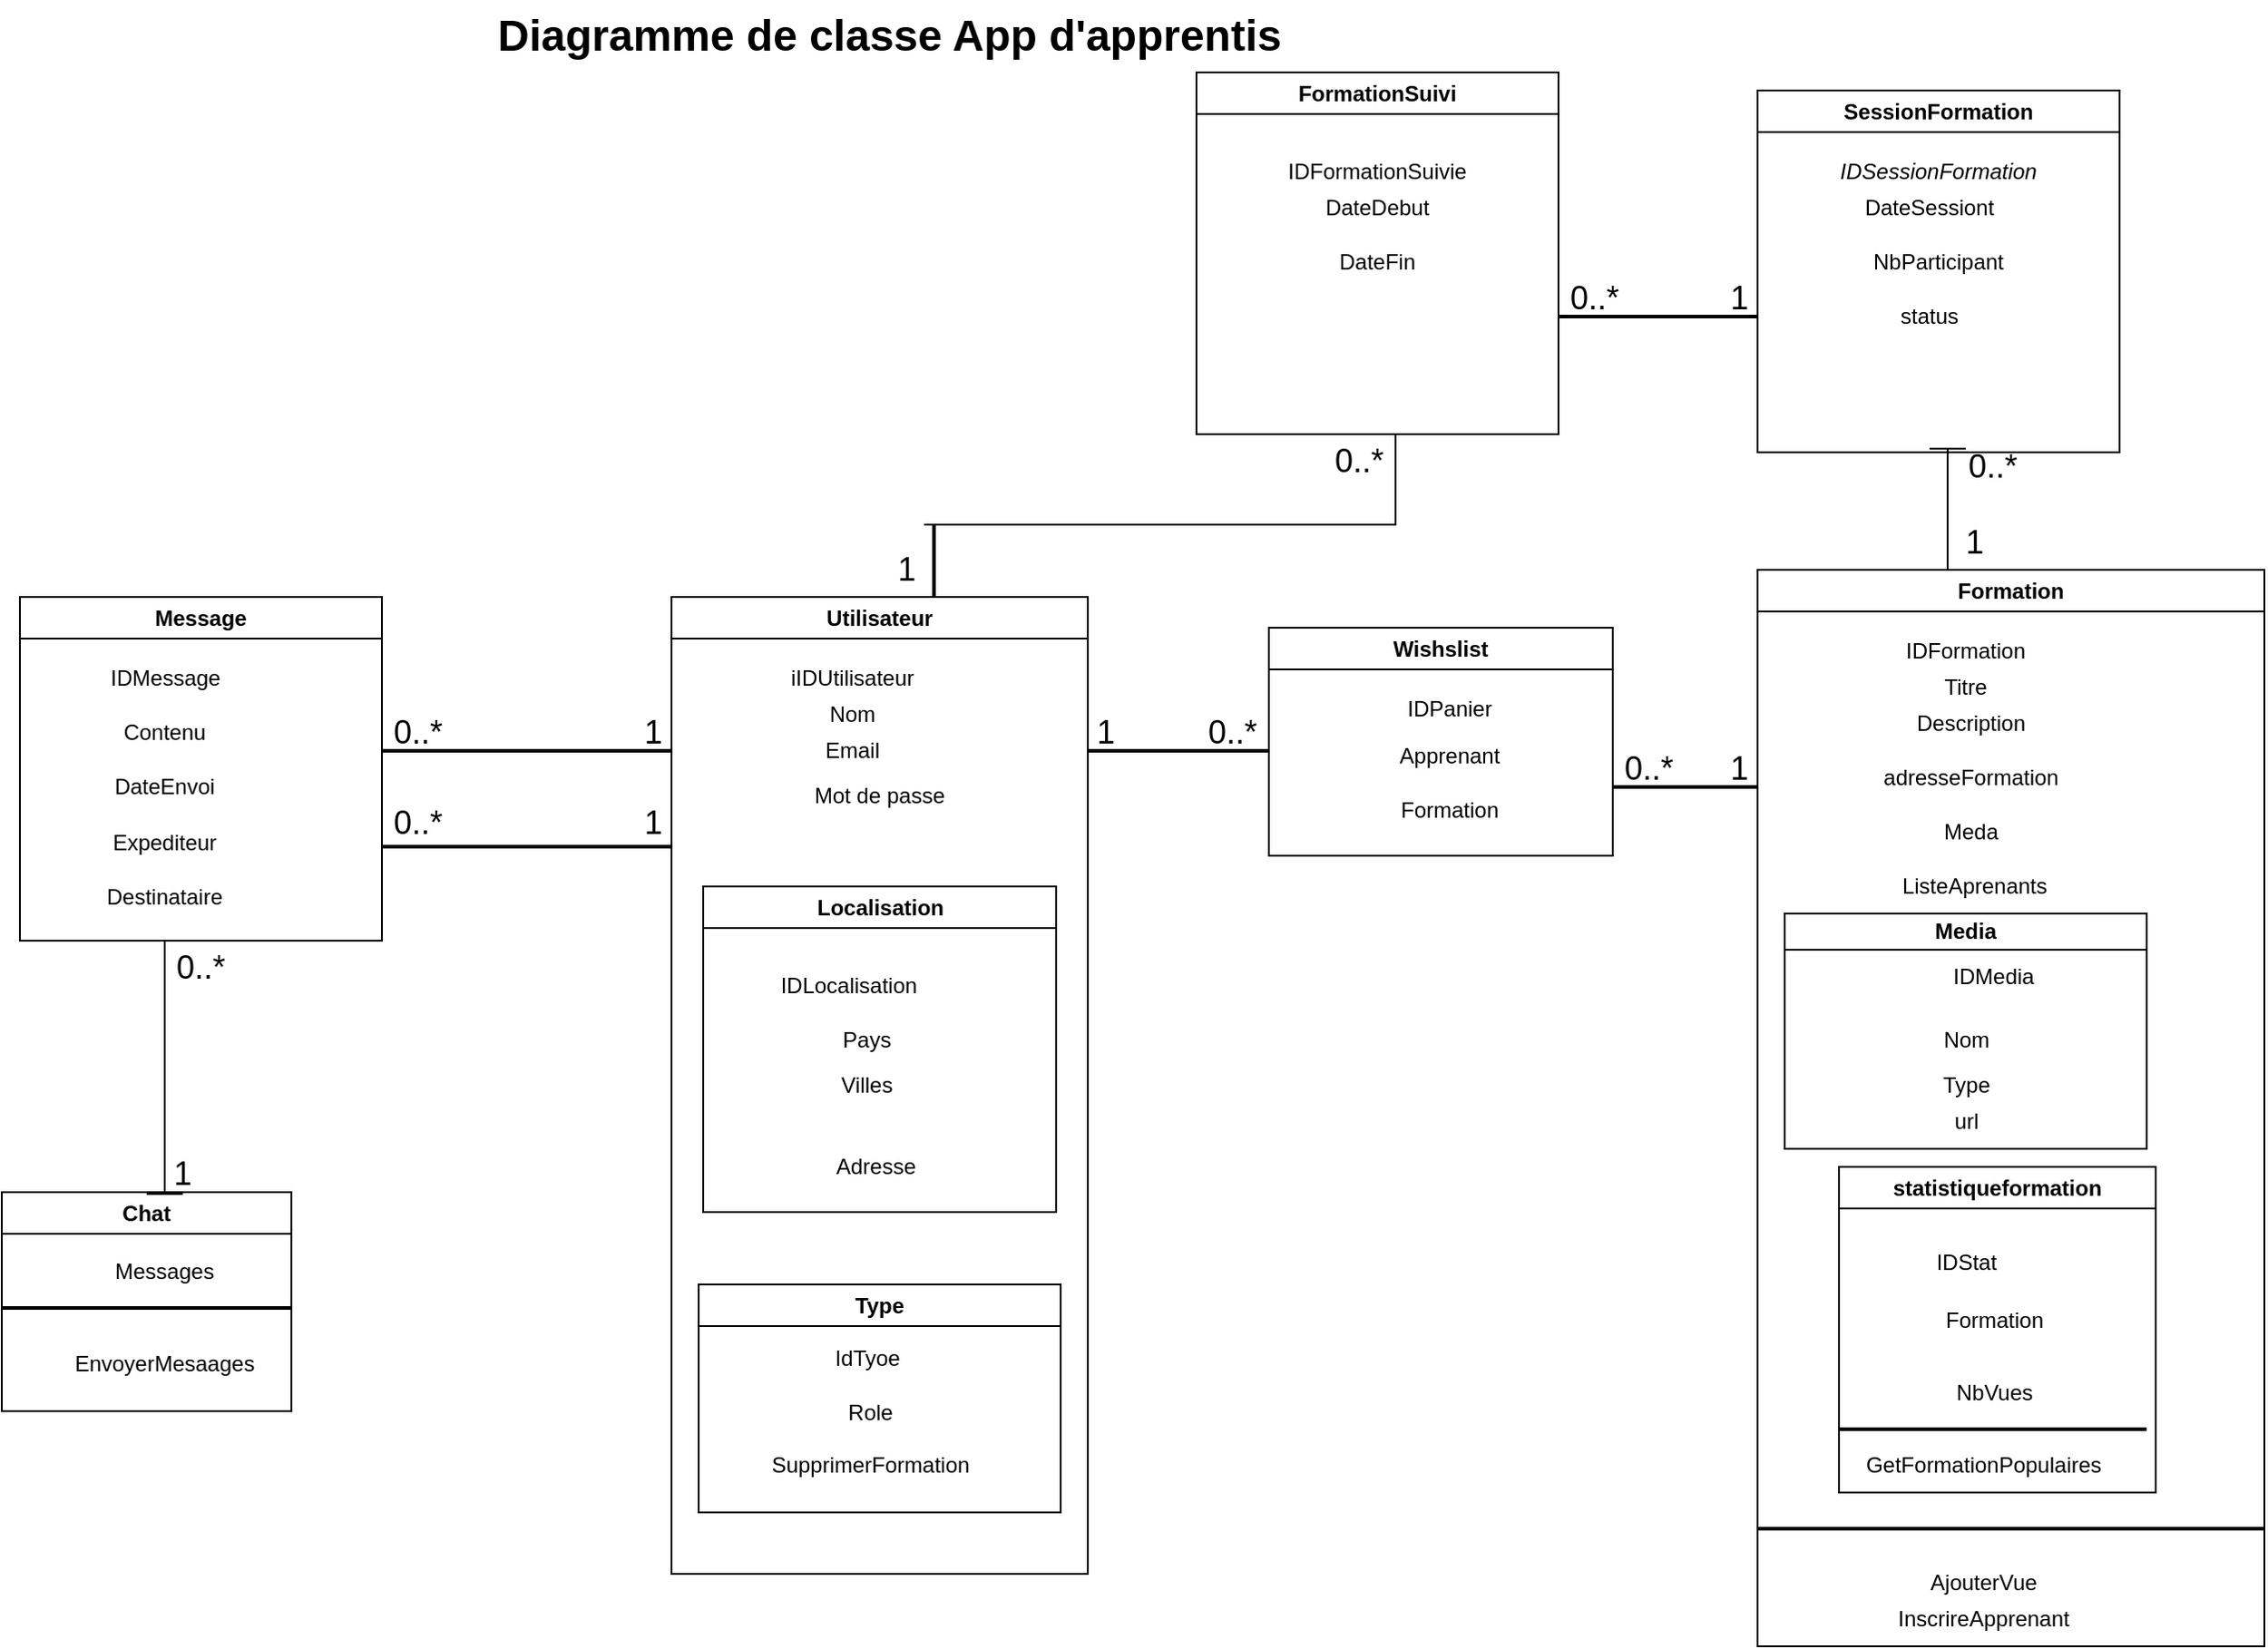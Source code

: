 <mxfile version="26.2.9">
  <diagram id="R2lEEEUBdFMjLlhIrx00" name="Page-1">
    <mxGraphModel dx="1667" dy="1843" grid="1" gridSize="10" guides="1" tooltips="1" connect="1" arrows="1" fold="1" page="1" pageScale="1" pageWidth="850" pageHeight="1100" math="0" shadow="0" extFonts="Permanent Marker^https://fonts.googleapis.com/css?family=Permanent+Marker">
      <root>
        <mxCell id="0" />
        <mxCell id="1" parent="0" />
        <mxCell id="XAkhsK_xrGMJO-f50MPg-201" value="Utilisateur" style="swimlane;whiteSpace=wrap;html=1;startSize=23;" vertex="1" parent="1">
          <mxGeometry x="460" y="90" width="230" height="540" as="geometry" />
        </mxCell>
        <mxCell id="XAkhsK_xrGMJO-f50MPg-202" value="iIDUtilisateur" style="text;html=1;align=center;verticalAlign=middle;whiteSpace=wrap;rounded=0;" vertex="1" parent="XAkhsK_xrGMJO-f50MPg-201">
          <mxGeometry x="55" y="30" width="90" height="30" as="geometry" />
        </mxCell>
        <mxCell id="XAkhsK_xrGMJO-f50MPg-203" value="Nom" style="text;html=1;align=center;verticalAlign=middle;whiteSpace=wrap;rounded=0;" vertex="1" parent="XAkhsK_xrGMJO-f50MPg-201">
          <mxGeometry x="70" y="50" width="60" height="30" as="geometry" />
        </mxCell>
        <mxCell id="XAkhsK_xrGMJO-f50MPg-204" value="Email" style="text;html=1;align=center;verticalAlign=middle;whiteSpace=wrap;rounded=0;" vertex="1" parent="XAkhsK_xrGMJO-f50MPg-201">
          <mxGeometry x="70" y="70" width="60" height="30" as="geometry" />
        </mxCell>
        <mxCell id="XAkhsK_xrGMJO-f50MPg-205" value="Mot de passe" style="text;html=1;align=center;verticalAlign=middle;whiteSpace=wrap;rounded=0;" vertex="1" parent="XAkhsK_xrGMJO-f50MPg-201">
          <mxGeometry x="70" y="95" width="90" height="30" as="geometry" />
        </mxCell>
        <mxCell id="XAkhsK_xrGMJO-f50MPg-246" value="Localisation" style="swimlane;whiteSpace=wrap;html=1;" vertex="1" parent="XAkhsK_xrGMJO-f50MPg-201">
          <mxGeometry x="17.5" y="160" width="195" height="180" as="geometry" />
        </mxCell>
        <mxCell id="XAkhsK_xrGMJO-f50MPg-247" value="IDLocalisation" style="text;html=1;align=center;verticalAlign=middle;whiteSpace=wrap;rounded=0;" vertex="1" parent="XAkhsK_xrGMJO-f50MPg-246">
          <mxGeometry x="50" y="40" width="60" height="30" as="geometry" />
        </mxCell>
        <mxCell id="XAkhsK_xrGMJO-f50MPg-248" value="Pays" style="text;html=1;align=center;verticalAlign=middle;whiteSpace=wrap;rounded=0;" vertex="1" parent="XAkhsK_xrGMJO-f50MPg-246">
          <mxGeometry x="60" y="70" width="60" height="30" as="geometry" />
        </mxCell>
        <mxCell id="XAkhsK_xrGMJO-f50MPg-249" value="Villes" style="text;html=1;align=center;verticalAlign=middle;whiteSpace=wrap;rounded=0;" vertex="1" parent="XAkhsK_xrGMJO-f50MPg-246">
          <mxGeometry x="60" y="100" width="60" height="20" as="geometry" />
        </mxCell>
        <mxCell id="XAkhsK_xrGMJO-f50MPg-250" value="Adresse" style="text;html=1;align=center;verticalAlign=middle;whiteSpace=wrap;rounded=0;" vertex="1" parent="XAkhsK_xrGMJO-f50MPg-246">
          <mxGeometry x="65" y="140" width="60" height="30" as="geometry" />
        </mxCell>
        <mxCell id="XAkhsK_xrGMJO-f50MPg-211" value="Type" style="swimlane;whiteSpace=wrap;html=1;" vertex="1" parent="XAkhsK_xrGMJO-f50MPg-201">
          <mxGeometry x="15" y="380" width="200" height="126" as="geometry" />
        </mxCell>
        <mxCell id="XAkhsK_xrGMJO-f50MPg-212" value="IdTyoe&amp;nbsp;" style="text;html=1;align=center;verticalAlign=middle;whiteSpace=wrap;rounded=0;" vertex="1" parent="XAkhsK_xrGMJO-f50MPg-211">
          <mxGeometry x="65" y="26" width="60" height="30" as="geometry" />
        </mxCell>
        <mxCell id="XAkhsK_xrGMJO-f50MPg-213" value="Role" style="text;html=1;align=center;verticalAlign=middle;whiteSpace=wrap;rounded=0;" vertex="1" parent="XAkhsK_xrGMJO-f50MPg-211">
          <mxGeometry x="65" y="56" width="60" height="30" as="geometry" />
        </mxCell>
        <mxCell id="XAkhsK_xrGMJO-f50MPg-214" value="SupprimerFormation" style="text;html=1;align=center;verticalAlign=middle;whiteSpace=wrap;rounded=0;" vertex="1" parent="XAkhsK_xrGMJO-f50MPg-211">
          <mxGeometry x="65" y="85" width="60" height="30" as="geometry" />
        </mxCell>
        <mxCell id="XAkhsK_xrGMJO-f50MPg-218" value="Message" style="swimlane;whiteSpace=wrap;html=1;align=center;" vertex="1" parent="1">
          <mxGeometry x="100" y="90" width="200" height="190" as="geometry" />
        </mxCell>
        <mxCell id="XAkhsK_xrGMJO-f50MPg-219" value="IDMessage" style="text;html=1;align=center;verticalAlign=middle;resizable=0;points=[];autosize=1;strokeColor=none;fillColor=none;" vertex="1" parent="XAkhsK_xrGMJO-f50MPg-218">
          <mxGeometry x="40" y="30" width="80" height="30" as="geometry" />
        </mxCell>
        <mxCell id="XAkhsK_xrGMJO-f50MPg-220" value="Contenu" style="text;html=1;align=center;verticalAlign=middle;whiteSpace=wrap;rounded=0;" vertex="1" parent="XAkhsK_xrGMJO-f50MPg-218">
          <mxGeometry x="50" y="60" width="60" height="30" as="geometry" />
        </mxCell>
        <mxCell id="XAkhsK_xrGMJO-f50MPg-221" value="DateEnvoi" style="text;html=1;align=center;verticalAlign=middle;whiteSpace=wrap;rounded=0;" vertex="1" parent="XAkhsK_xrGMJO-f50MPg-218">
          <mxGeometry x="50" y="90" width="60" height="30" as="geometry" />
        </mxCell>
        <mxCell id="XAkhsK_xrGMJO-f50MPg-222" value="Expediteur" style="text;html=1;align=center;verticalAlign=middle;whiteSpace=wrap;rounded=0;" vertex="1" parent="XAkhsK_xrGMJO-f50MPg-218">
          <mxGeometry x="50" y="121" width="60" height="30" as="geometry" />
        </mxCell>
        <mxCell id="XAkhsK_xrGMJO-f50MPg-223" value="Destinataire" style="text;html=1;align=center;verticalAlign=middle;whiteSpace=wrap;rounded=0;" vertex="1" parent="XAkhsK_xrGMJO-f50MPg-218">
          <mxGeometry x="50" y="151" width="60" height="30" as="geometry" />
        </mxCell>
        <mxCell id="XAkhsK_xrGMJO-f50MPg-227" value="Formation" style="swimlane;whiteSpace=wrap;html=1;" vertex="1" parent="1">
          <mxGeometry x="1060" y="75" width="280" height="595" as="geometry" />
        </mxCell>
        <mxCell id="XAkhsK_xrGMJO-f50MPg-228" value="IDFormation" style="text;html=1;align=center;verticalAlign=middle;whiteSpace=wrap;rounded=0;" vertex="1" parent="XAkhsK_xrGMJO-f50MPg-227">
          <mxGeometry x="85" y="30" width="60" height="30" as="geometry" />
        </mxCell>
        <mxCell id="XAkhsK_xrGMJO-f50MPg-229" value="Titre" style="text;html=1;align=center;verticalAlign=middle;whiteSpace=wrap;rounded=0;" vertex="1" parent="XAkhsK_xrGMJO-f50MPg-227">
          <mxGeometry x="85" y="50" width="60" height="30" as="geometry" />
        </mxCell>
        <mxCell id="XAkhsK_xrGMJO-f50MPg-230" value="Description" style="text;html=1;align=center;verticalAlign=middle;whiteSpace=wrap;rounded=0;" vertex="1" parent="XAkhsK_xrGMJO-f50MPg-227">
          <mxGeometry x="87.5" y="70" width="60" height="30" as="geometry" />
        </mxCell>
        <mxCell id="XAkhsK_xrGMJO-f50MPg-231" value="adresseFormation" style="text;html=1;align=center;verticalAlign=middle;whiteSpace=wrap;rounded=0;" vertex="1" parent="XAkhsK_xrGMJO-f50MPg-227">
          <mxGeometry x="87.5" y="100" width="60" height="30" as="geometry" />
        </mxCell>
        <mxCell id="XAkhsK_xrGMJO-f50MPg-232" value="Meda" style="text;html=1;align=center;verticalAlign=middle;whiteSpace=wrap;rounded=0;" vertex="1" parent="XAkhsK_xrGMJO-f50MPg-227">
          <mxGeometry x="87.5" y="130" width="60" height="30" as="geometry" />
        </mxCell>
        <mxCell id="XAkhsK_xrGMJO-f50MPg-233" value="" style="line;strokeWidth=2;html=1;" vertex="1" parent="XAkhsK_xrGMJO-f50MPg-227">
          <mxGeometry y="525" width="280" height="10" as="geometry" />
        </mxCell>
        <mxCell id="XAkhsK_xrGMJO-f50MPg-234" value="ListeAprenants" style="text;html=1;align=center;verticalAlign=middle;whiteSpace=wrap;rounded=0;" vertex="1" parent="XAkhsK_xrGMJO-f50MPg-227">
          <mxGeometry x="90" y="160" width="60" height="30" as="geometry" />
        </mxCell>
        <mxCell id="XAkhsK_xrGMJO-f50MPg-235" value="AjouterVue" style="text;html=1;align=center;verticalAlign=middle;whiteSpace=wrap;rounded=0;" vertex="1" parent="XAkhsK_xrGMJO-f50MPg-227">
          <mxGeometry x="95" y="545" width="60" height="30" as="geometry" />
        </mxCell>
        <mxCell id="XAkhsK_xrGMJO-f50MPg-236" value="InscrireApprenant" style="text;html=1;align=center;verticalAlign=middle;whiteSpace=wrap;rounded=0;" vertex="1" parent="XAkhsK_xrGMJO-f50MPg-227">
          <mxGeometry x="95" y="565" width="60" height="30" as="geometry" />
        </mxCell>
        <mxCell id="XAkhsK_xrGMJO-f50MPg-273" value="Media" style="swimlane;whiteSpace=wrap;html=1;startSize=20;" vertex="1" parent="XAkhsK_xrGMJO-f50MPg-227">
          <mxGeometry x="15" y="190" width="200" height="130" as="geometry" />
        </mxCell>
        <mxCell id="XAkhsK_xrGMJO-f50MPg-274" value="url" style="text;html=1;align=center;verticalAlign=middle;resizable=0;points=[];autosize=1;strokeColor=none;fillColor=none;" vertex="1" parent="XAkhsK_xrGMJO-f50MPg-273">
          <mxGeometry x="80" y="100" width="40" height="30" as="geometry" />
        </mxCell>
        <mxCell id="XAkhsK_xrGMJO-f50MPg-275" value="Type" style="text;html=1;align=center;verticalAlign=middle;resizable=0;points=[];autosize=1;strokeColor=none;fillColor=none;" vertex="1" parent="XAkhsK_xrGMJO-f50MPg-273">
          <mxGeometry x="75" y="80" width="50" height="30" as="geometry" />
        </mxCell>
        <mxCell id="XAkhsK_xrGMJO-f50MPg-276" value="Nom" style="text;html=1;align=center;verticalAlign=middle;resizable=0;points=[];autosize=1;strokeColor=none;fillColor=none;" vertex="1" parent="XAkhsK_xrGMJO-f50MPg-273">
          <mxGeometry x="75" y="55" width="50" height="30" as="geometry" />
        </mxCell>
        <mxCell id="XAkhsK_xrGMJO-f50MPg-277" value="IDMedia" style="text;html=1;align=center;verticalAlign=middle;resizable=0;points=[];autosize=1;strokeColor=none;fillColor=none;" vertex="1" parent="XAkhsK_xrGMJO-f50MPg-273">
          <mxGeometry x="80" y="20" width="70" height="30" as="geometry" />
        </mxCell>
        <mxCell id="XAkhsK_xrGMJO-f50MPg-251" value="statistiqueformation" style="swimlane;whiteSpace=wrap;html=1;" vertex="1" parent="XAkhsK_xrGMJO-f50MPg-227">
          <mxGeometry x="45" y="330" width="175" height="180" as="geometry" />
        </mxCell>
        <mxCell id="XAkhsK_xrGMJO-f50MPg-252" value="Formation" style="text;html=1;align=center;verticalAlign=middle;whiteSpace=wrap;rounded=0;" vertex="1" parent="XAkhsK_xrGMJO-f50MPg-251">
          <mxGeometry x="56" y="70" width="60" height="30" as="geometry" />
        </mxCell>
        <mxCell id="XAkhsK_xrGMJO-f50MPg-253" value="NbVues" style="text;html=1;align=center;verticalAlign=middle;whiteSpace=wrap;rounded=0;" vertex="1" parent="XAkhsK_xrGMJO-f50MPg-251">
          <mxGeometry x="56" y="110" width="60" height="30" as="geometry" />
        </mxCell>
        <mxCell id="XAkhsK_xrGMJO-f50MPg-254" value="GetFormationPopulaires" style="text;html=1;align=center;verticalAlign=middle;whiteSpace=wrap;rounded=0;" vertex="1" parent="XAkhsK_xrGMJO-f50MPg-251">
          <mxGeometry x="50" y="150" width="60" height="30" as="geometry" />
        </mxCell>
        <mxCell id="XAkhsK_xrGMJO-f50MPg-255" value="" style="line;strokeWidth=2;html=1;" vertex="1" parent="XAkhsK_xrGMJO-f50MPg-251">
          <mxGeometry y="140" width="170" height="10" as="geometry" />
        </mxCell>
        <mxCell id="XAkhsK_xrGMJO-f50MPg-256" value="IDStat" style="text;html=1;align=center;verticalAlign=middle;resizable=0;points=[];autosize=1;strokeColor=none;fillColor=none;" vertex="1" parent="XAkhsK_xrGMJO-f50MPg-251">
          <mxGeometry x="40" y="38" width="60" height="30" as="geometry" />
        </mxCell>
        <mxCell id="XAkhsK_xrGMJO-f50MPg-238" value="Chat" style="swimlane;whiteSpace=wrap;html=1;startSize=23;" vertex="1" parent="1">
          <mxGeometry x="90" y="419" width="160" height="121" as="geometry" />
        </mxCell>
        <mxCell id="XAkhsK_xrGMJO-f50MPg-239" value="Messages" style="text;html=1;align=center;verticalAlign=middle;whiteSpace=wrap;rounded=0;" vertex="1" parent="XAkhsK_xrGMJO-f50MPg-238">
          <mxGeometry x="60" y="29" width="60" height="30" as="geometry" />
        </mxCell>
        <mxCell id="XAkhsK_xrGMJO-f50MPg-240" value="" style="line;strokeWidth=2;html=1;" vertex="1" parent="XAkhsK_xrGMJO-f50MPg-238">
          <mxGeometry y="59" width="160" height="10" as="geometry" />
        </mxCell>
        <mxCell id="XAkhsK_xrGMJO-f50MPg-241" value="EnvoyerMesaages" style="text;html=1;align=center;verticalAlign=middle;whiteSpace=wrap;rounded=0;" vertex="1" parent="XAkhsK_xrGMJO-f50MPg-238">
          <mxGeometry x="60" y="80" width="60" height="30" as="geometry" />
        </mxCell>
        <mxCell id="XAkhsK_xrGMJO-f50MPg-242" value="Wishslist" style="swimlane;whiteSpace=wrap;html=1;" vertex="1" parent="1">
          <mxGeometry x="790" y="107" width="190" height="126" as="geometry" />
        </mxCell>
        <mxCell id="XAkhsK_xrGMJO-f50MPg-243" value="IDPanier" style="text;html=1;align=center;verticalAlign=middle;whiteSpace=wrap;rounded=0;" vertex="1" parent="XAkhsK_xrGMJO-f50MPg-242">
          <mxGeometry x="70" y="35" width="60" height="20" as="geometry" />
        </mxCell>
        <mxCell id="XAkhsK_xrGMJO-f50MPg-244" value="Apprenant" style="text;html=1;align=center;verticalAlign=middle;whiteSpace=wrap;rounded=0;" vertex="1" parent="XAkhsK_xrGMJO-f50MPg-242">
          <mxGeometry x="70" y="56" width="60" height="30" as="geometry" />
        </mxCell>
        <mxCell id="XAkhsK_xrGMJO-f50MPg-245" value="Formation" style="text;html=1;align=center;verticalAlign=middle;whiteSpace=wrap;rounded=0;" vertex="1" parent="XAkhsK_xrGMJO-f50MPg-242">
          <mxGeometry x="70" y="86" width="60" height="30" as="geometry" />
        </mxCell>
        <mxCell id="XAkhsK_xrGMJO-f50MPg-260" value="Diagramme de classe App d&#39;apprentis" style="text;strokeColor=none;fillColor=none;html=1;fontSize=24;fontStyle=1;verticalAlign=middle;align=center;" vertex="1" parent="1">
          <mxGeometry x="520" y="-240" width="120" height="40" as="geometry" />
        </mxCell>
        <mxCell id="XAkhsK_xrGMJO-f50MPg-262" value="&lt;font style=&quot;font-size: 18px;&quot;&gt;1&lt;/font&gt;" style="text;html=1;align=center;verticalAlign=middle;whiteSpace=wrap;rounded=0;" vertex="1" parent="1">
          <mxGeometry x="160" y="394" width="60" height="30" as="geometry" />
        </mxCell>
        <mxCell id="XAkhsK_xrGMJO-f50MPg-263" value="1" style="text;html=1;align=center;verticalAlign=middle;whiteSpace=wrap;rounded=0;fontSize=18;rotation=0;" vertex="1" parent="1">
          <mxGeometry x="420" y="150" width="60" height="30" as="geometry" />
        </mxCell>
        <mxCell id="XAkhsK_xrGMJO-f50MPg-264" value="" style="shape=crossbar;whiteSpace=wrap;html=1;rounded=1;direction=south;" vertex="1" parent="1">
          <mxGeometry x="170" y="280" width="20" height="140" as="geometry" />
        </mxCell>
        <mxCell id="XAkhsK_xrGMJO-f50MPg-265" value="" style="line;strokeWidth=2;html=1;" vertex="1" parent="1">
          <mxGeometry x="300" y="170" width="160" height="10" as="geometry" />
        </mxCell>
        <mxCell id="XAkhsK_xrGMJO-f50MPg-266" value="0..*" style="text;html=1;align=center;verticalAlign=middle;whiteSpace=wrap;rounded=0;fontSize=18;" vertex="1" parent="1">
          <mxGeometry x="290" y="150" width="60" height="30" as="geometry" />
        </mxCell>
        <mxCell id="XAkhsK_xrGMJO-f50MPg-267" value="0..*" style="text;html=1;align=center;verticalAlign=middle;whiteSpace=wrap;rounded=0;fontSize=18;" vertex="1" parent="1">
          <mxGeometry x="170" y="280" width="60" height="30" as="geometry" />
        </mxCell>
        <mxCell id="XAkhsK_xrGMJO-f50MPg-268" value="" style="line;strokeWidth=2;html=1;" vertex="1" parent="1">
          <mxGeometry x="300" y="223" width="160" height="10" as="geometry" />
        </mxCell>
        <mxCell id="XAkhsK_xrGMJO-f50MPg-269" value="FormationSuivi" style="swimlane;whiteSpace=wrap;html=1;startSize=23;" vertex="1" parent="1">
          <mxGeometry x="750" y="-200" width="200" height="200" as="geometry" />
        </mxCell>
        <mxCell id="XAkhsK_xrGMJO-f50MPg-270" value="IDFormationSuivie" style="text;html=1;align=center;verticalAlign=middle;whiteSpace=wrap;rounded=0;" vertex="1" parent="XAkhsK_xrGMJO-f50MPg-269">
          <mxGeometry x="70" y="40" width="60" height="30" as="geometry" />
        </mxCell>
        <mxCell id="XAkhsK_xrGMJO-f50MPg-271" value="DateDebut" style="text;html=1;align=center;verticalAlign=middle;whiteSpace=wrap;rounded=0;" vertex="1" parent="XAkhsK_xrGMJO-f50MPg-269">
          <mxGeometry x="70" y="60" width="60" height="30" as="geometry" />
        </mxCell>
        <mxCell id="XAkhsK_xrGMJO-f50MPg-272" value="DateFin" style="text;html=1;align=center;verticalAlign=middle;whiteSpace=wrap;rounded=0;" vertex="1" parent="XAkhsK_xrGMJO-f50MPg-269">
          <mxGeometry x="70" y="90" width="60" height="30" as="geometry" />
        </mxCell>
        <mxCell id="XAkhsK_xrGMJO-f50MPg-278" value="SessionFormation" style="swimlane;whiteSpace=wrap;html=1;" vertex="1" parent="1">
          <mxGeometry x="1060" y="-190" width="200" height="200" as="geometry" />
        </mxCell>
        <mxCell id="XAkhsK_xrGMJO-f50MPg-279" value="&lt;i&gt;IDSessionFormation&lt;/i&gt;" style="text;html=1;align=center;verticalAlign=middle;whiteSpace=wrap;rounded=0;" vertex="1" parent="XAkhsK_xrGMJO-f50MPg-278">
          <mxGeometry x="70" y="30" width="60" height="30" as="geometry" />
        </mxCell>
        <mxCell id="XAkhsK_xrGMJO-f50MPg-280" value="DateSessiont" style="text;html=1;align=center;verticalAlign=middle;whiteSpace=wrap;rounded=0;" vertex="1" parent="XAkhsK_xrGMJO-f50MPg-278">
          <mxGeometry x="65" y="50" width="60" height="30" as="geometry" />
        </mxCell>
        <mxCell id="XAkhsK_xrGMJO-f50MPg-281" value="NbParticipant" style="text;html=1;align=center;verticalAlign=middle;whiteSpace=wrap;rounded=0;" vertex="1" parent="XAkhsK_xrGMJO-f50MPg-278">
          <mxGeometry x="70" y="80" width="60" height="30" as="geometry" />
        </mxCell>
        <mxCell id="XAkhsK_xrGMJO-f50MPg-282" value="status" style="text;html=1;align=center;verticalAlign=middle;whiteSpace=wrap;rounded=0;" vertex="1" parent="XAkhsK_xrGMJO-f50MPg-278">
          <mxGeometry x="65" y="110" width="60" height="30" as="geometry" />
        </mxCell>
        <mxCell id="XAkhsK_xrGMJO-f50MPg-283" value="0..*" style="text;html=1;align=center;verticalAlign=middle;whiteSpace=wrap;rounded=0;fontSize=18;" vertex="1" parent="1">
          <mxGeometry x="290" y="200" width="60" height="30" as="geometry" />
        </mxCell>
        <mxCell id="XAkhsK_xrGMJO-f50MPg-288" value="&lt;font style=&quot;font-size: 18px;&quot;&gt;1&lt;/font&gt;" style="text;html=1;align=center;verticalAlign=middle;whiteSpace=wrap;rounded=0;" vertex="1" parent="1">
          <mxGeometry x="1150" y="45" width="60" height="30" as="geometry" />
        </mxCell>
        <mxCell id="XAkhsK_xrGMJO-f50MPg-289" value="" style="shape=crossbar;whiteSpace=wrap;html=1;rounded=1;direction=south;" vertex="1" parent="1">
          <mxGeometry x="1155" y="8" width="20" height="67" as="geometry" />
        </mxCell>
        <mxCell id="XAkhsK_xrGMJO-f50MPg-290" value="0..*" style="text;html=1;align=center;verticalAlign=middle;whiteSpace=wrap;rounded=0;fontSize=18;" vertex="1" parent="1">
          <mxGeometry x="1160" y="3" width="60" height="30" as="geometry" />
        </mxCell>
        <mxCell id="XAkhsK_xrGMJO-f50MPg-291" value="1" style="text;html=1;align=center;verticalAlign=middle;whiteSpace=wrap;rounded=0;fontSize=18;rotation=0;" vertex="1" parent="1">
          <mxGeometry x="420" y="200" width="60" height="30" as="geometry" />
        </mxCell>
        <mxCell id="XAkhsK_xrGMJO-f50MPg-292" value="1" style="text;html=1;align=center;verticalAlign=middle;whiteSpace=wrap;rounded=0;fontSize=18;rotation=0;" vertex="1" parent="1">
          <mxGeometry x="1020" y="-90" width="60" height="30" as="geometry" />
        </mxCell>
        <mxCell id="XAkhsK_xrGMJO-f50MPg-293" value="" style="line;strokeWidth=2;html=1;" vertex="1" parent="1">
          <mxGeometry x="950" y="-70" width="110" height="10" as="geometry" />
        </mxCell>
        <mxCell id="XAkhsK_xrGMJO-f50MPg-294" value="0..*" style="text;html=1;align=center;verticalAlign=middle;whiteSpace=wrap;rounded=0;fontSize=18;" vertex="1" parent="1">
          <mxGeometry x="940" y="-90" width="60" height="30" as="geometry" />
        </mxCell>
        <mxCell id="XAkhsK_xrGMJO-f50MPg-295" value="1" style="text;html=1;align=center;verticalAlign=middle;whiteSpace=wrap;rounded=0;fontSize=18;rotation=0;" vertex="1" parent="1">
          <mxGeometry x="670" y="150" width="60" height="30" as="geometry" />
        </mxCell>
        <mxCell id="XAkhsK_xrGMJO-f50MPg-297" value="0..*" style="text;html=1;align=center;verticalAlign=middle;whiteSpace=wrap;rounded=0;fontSize=18;" vertex="1" parent="1">
          <mxGeometry x="740" y="150" width="60" height="30" as="geometry" />
        </mxCell>
        <mxCell id="XAkhsK_xrGMJO-f50MPg-301" value="1" style="text;html=1;align=center;verticalAlign=middle;whiteSpace=wrap;rounded=0;fontSize=18;rotation=0;" vertex="1" parent="1">
          <mxGeometry x="1020" y="170" width="60" height="30" as="geometry" />
        </mxCell>
        <mxCell id="XAkhsK_xrGMJO-f50MPg-302" value="" style="line;strokeWidth=2;html=1;" vertex="1" parent="1">
          <mxGeometry x="980" y="190" width="80" height="10" as="geometry" />
        </mxCell>
        <mxCell id="XAkhsK_xrGMJO-f50MPg-303" value="0..*" style="text;html=1;align=center;verticalAlign=middle;whiteSpace=wrap;rounded=0;fontSize=18;" vertex="1" parent="1">
          <mxGeometry x="970" y="170" width="60" height="30" as="geometry" />
        </mxCell>
        <mxCell id="XAkhsK_xrGMJO-f50MPg-306" value="" style="line;strokeWidth=2;html=1;" vertex="1" parent="1">
          <mxGeometry x="690" y="170" width="100" height="10" as="geometry" />
        </mxCell>
        <mxCell id="XAkhsK_xrGMJO-f50MPg-309" value="1" style="text;html=1;align=center;verticalAlign=middle;whiteSpace=wrap;rounded=0;fontSize=18;rotation=0;" vertex="1" parent="1">
          <mxGeometry x="560" y="60" width="60" height="30" as="geometry" />
        </mxCell>
        <mxCell id="XAkhsK_xrGMJO-f50MPg-310" value="" style="shape=partialRectangle;whiteSpace=wrap;html=1;top=0;left=0;fillColor=none;" vertex="1" parent="1">
          <mxGeometry x="600" width="260" height="50" as="geometry" />
        </mxCell>
        <mxCell id="XAkhsK_xrGMJO-f50MPg-311" value="" style="line;strokeWidth=2;direction=south;html=1;" vertex="1" parent="1">
          <mxGeometry x="600" y="50" width="10" height="40" as="geometry" />
        </mxCell>
        <mxCell id="XAkhsK_xrGMJO-f50MPg-313" value="0..*" style="text;html=1;align=center;verticalAlign=middle;whiteSpace=wrap;rounded=0;fontSize=18;" vertex="1" parent="1">
          <mxGeometry x="810" width="60" height="30" as="geometry" />
        </mxCell>
      </root>
    </mxGraphModel>
  </diagram>
</mxfile>
